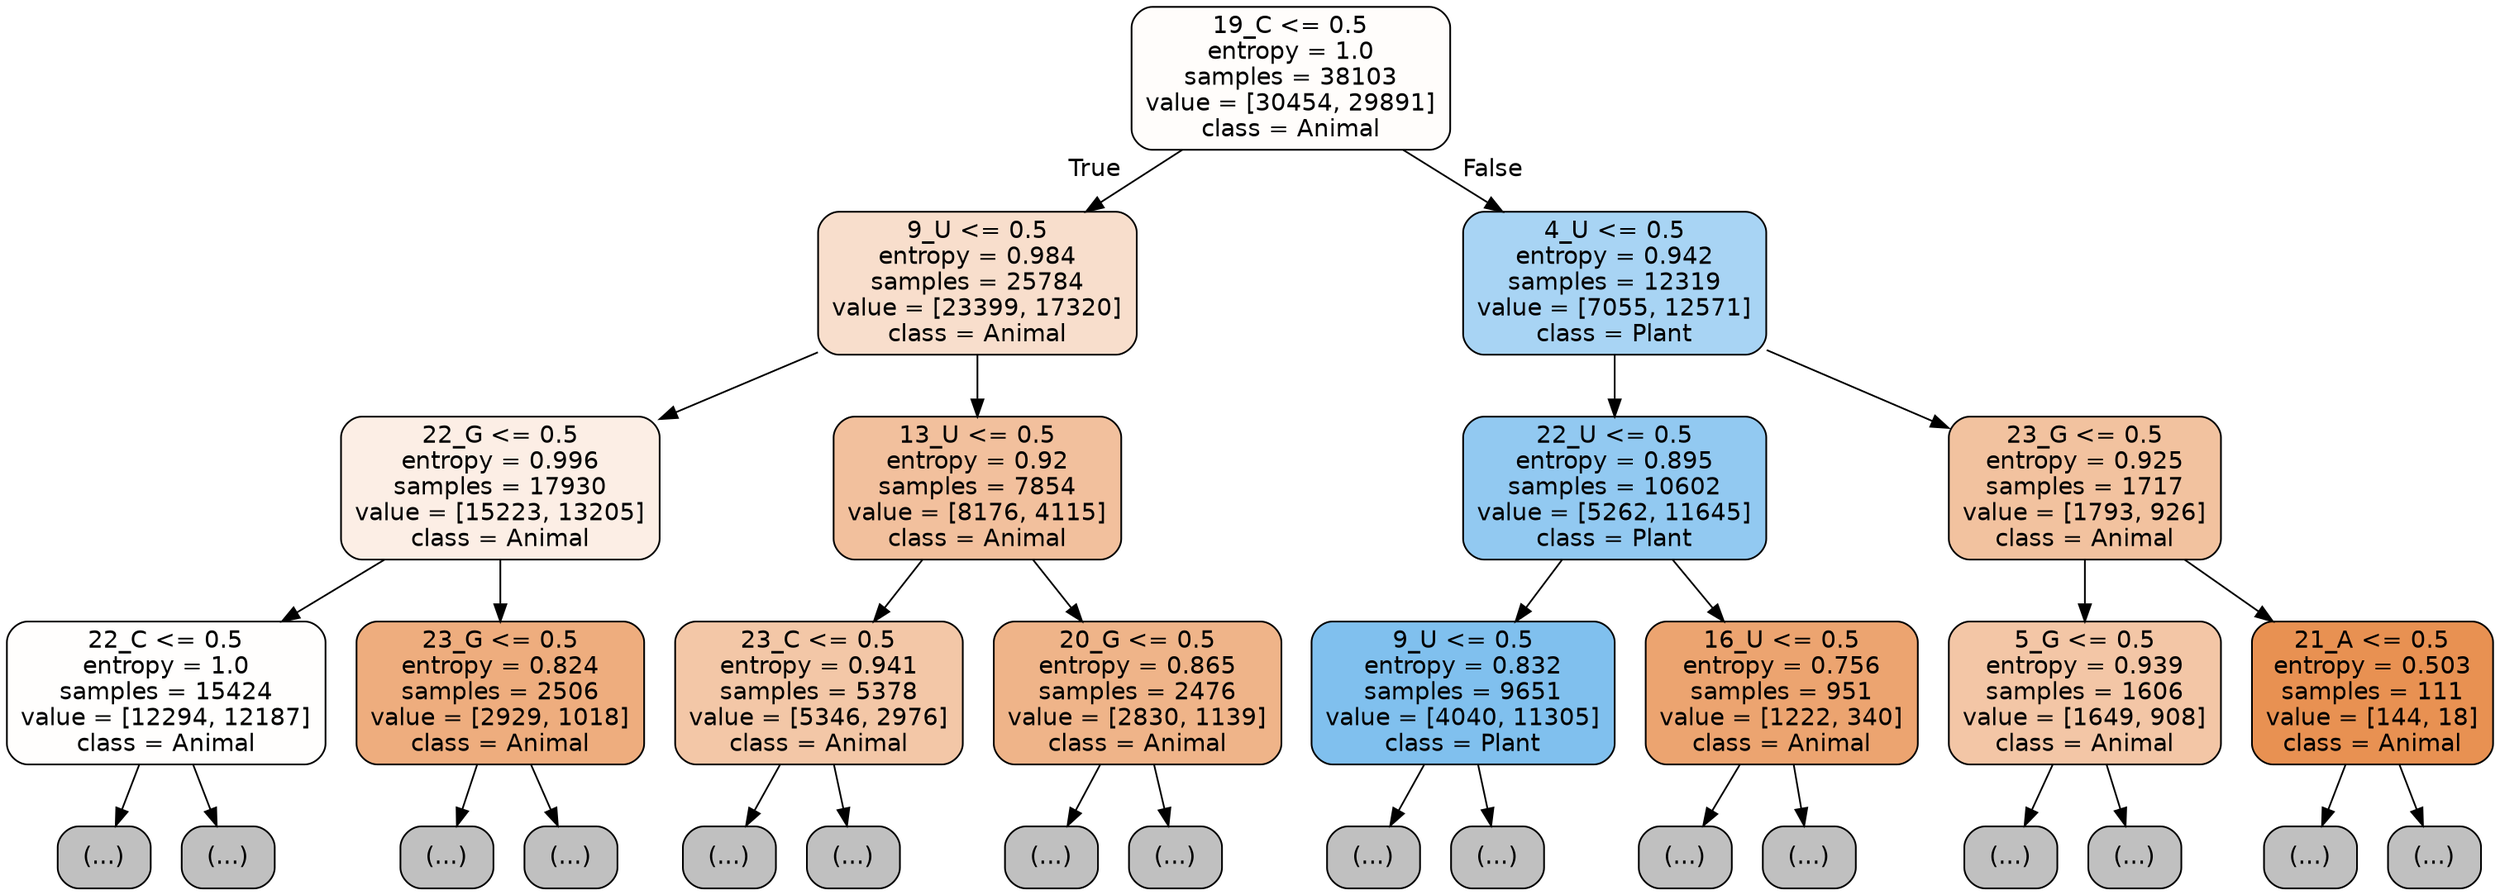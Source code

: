 digraph Tree {
node [shape=box, style="filled, rounded", color="black", fontname="helvetica"] ;
edge [fontname="helvetica"] ;
0 [label="19_C <= 0.5\nentropy = 1.0\nsamples = 38103\nvalue = [30454, 29891]\nclass = Animal", fillcolor="#fffdfb"] ;
1 [label="9_U <= 0.5\nentropy = 0.984\nsamples = 25784\nvalue = [23399, 17320]\nclass = Animal", fillcolor="#f8decc"] ;
0 -> 1 [labeldistance=2.5, labelangle=45, headlabel="True"] ;
2 [label="22_G <= 0.5\nentropy = 0.996\nsamples = 17930\nvalue = [15223, 13205]\nclass = Animal", fillcolor="#fceee5"] ;
1 -> 2 ;
3 [label="22_C <= 0.5\nentropy = 1.0\nsamples = 15424\nvalue = [12294, 12187]\nclass = Animal", fillcolor="#fffefd"] ;
2 -> 3 ;
4 [label="(...)", fillcolor="#C0C0C0"] ;
3 -> 4 ;
6773 [label="(...)", fillcolor="#C0C0C0"] ;
3 -> 6773 ;
7714 [label="23_G <= 0.5\nentropy = 0.824\nsamples = 2506\nvalue = [2929, 1018]\nclass = Animal", fillcolor="#eead7e"] ;
2 -> 7714 ;
7715 [label="(...)", fillcolor="#C0C0C0"] ;
7714 -> 7715 ;
8680 [label="(...)", fillcolor="#C0C0C0"] ;
7714 -> 8680 ;
8813 [label="13_U <= 0.5\nentropy = 0.92\nsamples = 7854\nvalue = [8176, 4115]\nclass = Animal", fillcolor="#f2c09d"] ;
1 -> 8813 ;
8814 [label="23_C <= 0.5\nentropy = 0.941\nsamples = 5378\nvalue = [5346, 2976]\nclass = Animal", fillcolor="#f3c7a7"] ;
8813 -> 8814 ;
8815 [label="(...)", fillcolor="#C0C0C0"] ;
8814 -> 8815 ;
11316 [label="(...)", fillcolor="#C0C0C0"] ;
8814 -> 11316 ;
11389 [label="20_G <= 0.5\nentropy = 0.865\nsamples = 2476\nvalue = [2830, 1139]\nclass = Animal", fillcolor="#efb489"] ;
8813 -> 11389 ;
11390 [label="(...)", fillcolor="#C0C0C0"] ;
11389 -> 11390 ;
12183 [label="(...)", fillcolor="#C0C0C0"] ;
11389 -> 12183 ;
12470 [label="4_U <= 0.5\nentropy = 0.942\nsamples = 12319\nvalue = [7055, 12571]\nclass = Plant", fillcolor="#a8d4f4"] ;
0 -> 12470 [labeldistance=2.5, labelangle=-45, headlabel="False"] ;
12471 [label="22_U <= 0.5\nentropy = 0.895\nsamples = 10602\nvalue = [5262, 11645]\nclass = Plant", fillcolor="#92c9f1"] ;
12470 -> 12471 ;
12472 [label="9_U <= 0.5\nentropy = 0.832\nsamples = 9651\nvalue = [4040, 11305]\nclass = Plant", fillcolor="#80c0ee"] ;
12471 -> 12472 ;
12473 [label="(...)", fillcolor="#C0C0C0"] ;
12472 -> 12473 ;
14504 [label="(...)", fillcolor="#C0C0C0"] ;
12472 -> 14504 ;
15309 [label="16_U <= 0.5\nentropy = 0.756\nsamples = 951\nvalue = [1222, 340]\nclass = Animal", fillcolor="#eca470"] ;
12471 -> 15309 ;
15310 [label="(...)", fillcolor="#C0C0C0"] ;
15309 -> 15310 ;
15589 [label="(...)", fillcolor="#C0C0C0"] ;
15309 -> 15589 ;
15730 [label="23_G <= 0.5\nentropy = 0.925\nsamples = 1717\nvalue = [1793, 926]\nclass = Animal", fillcolor="#f2c29f"] ;
12470 -> 15730 ;
15731 [label="5_G <= 0.5\nentropy = 0.939\nsamples = 1606\nvalue = [1649, 908]\nclass = Animal", fillcolor="#f3c6a6"] ;
15730 -> 15731 ;
15732 [label="(...)", fillcolor="#C0C0C0"] ;
15731 -> 15732 ;
16327 [label="(...)", fillcolor="#C0C0C0"] ;
15731 -> 16327 ;
16612 [label="21_A <= 0.5\nentropy = 0.503\nsamples = 111\nvalue = [144, 18]\nclass = Animal", fillcolor="#e89152"] ;
15730 -> 16612 ;
16613 [label="(...)", fillcolor="#C0C0C0"] ;
16612 -> 16613 ;
16636 [label="(...)", fillcolor="#C0C0C0"] ;
16612 -> 16636 ;
}